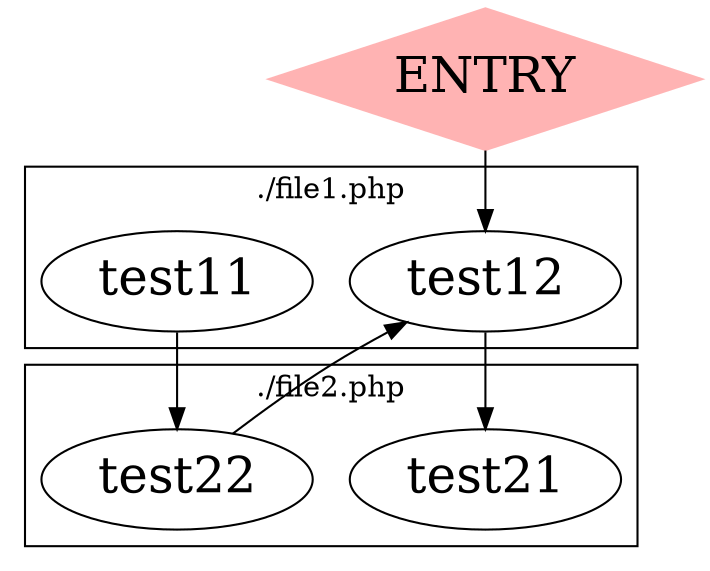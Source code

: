 digraph G {
	ratio=fill; node[fontsize=24];

	ENTRY [shape=diamond,style=filled,color="1.0 .3 1.0"];
	ENTRY->test12;
	test11->test22;

	test12->test21;


	test22->test12;

	subgraph "cluster_./file1.php" { label="./file1.php"; test11; test12; };
	subgraph "cluster_./file2.php" { label="./file2.php"; test21; test22; };
}